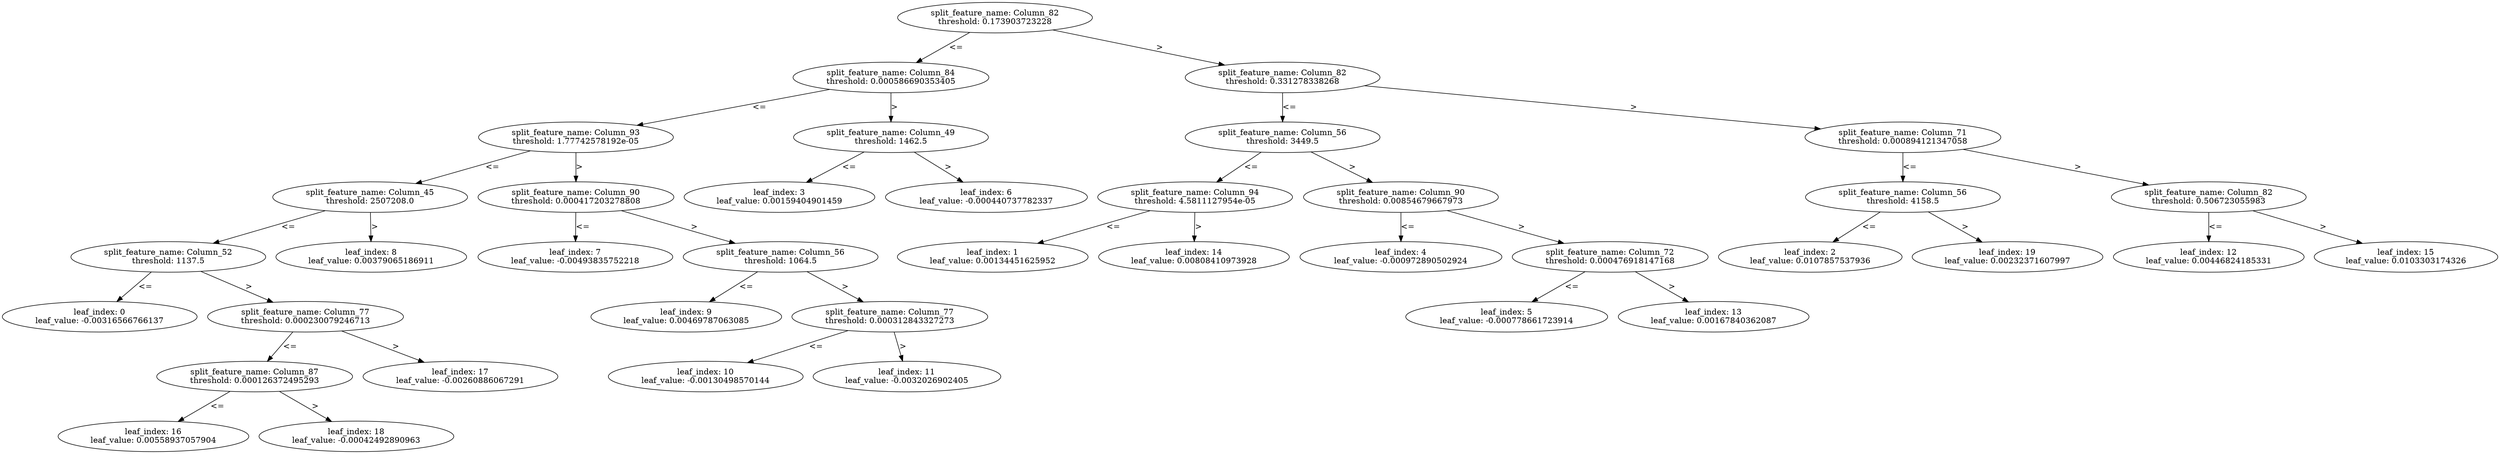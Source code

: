 digraph Tree61 {
	split0 [label="split_feature_name: Column_82\nthreshold: 0.173903723228"]
	split2 [label="split_feature_name: Column_84\nthreshold: 0.000586690353405"]
	split6 [label="split_feature_name: Column_93\nthreshold: 1.77742578192e-05"]
	split7 [label="split_feature_name: Column_45\nthreshold: 2507208.0"]
	split15 [label="split_feature_name: Column_52\nthreshold: 1137.5"]
	leaf0 [label="leaf_index: 0\nleaf_value: -0.00316566766137"]
	split15 -> leaf0 [label="<="]
	split16 [label="split_feature_name: Column_77\nthreshold: 0.000230079246713"]
	split17 [label="split_feature_name: Column_87\nthreshold: 0.000126372495293"]
	leaf16 [label="leaf_index: 16\nleaf_value: 0.00558937057904"]
	split17 -> leaf16 [label="<="]
	leaf18 [label="leaf_index: 18\nleaf_value: -0.00042492890963"]
	split17 -> leaf18 [label=">"]
	split16 -> split17 [label="<="]
	leaf17 [label="leaf_index: 17\nleaf_value: -0.00260886067291"]
	split16 -> leaf17 [label=">"]
	split15 -> split16 [label=">"]
	split7 -> split15 [label="<="]
	leaf8 [label="leaf_index: 8\nleaf_value: 0.00379065186911"]
	split7 -> leaf8 [label=">"]
	split6 -> split7 [label="<="]
	split8 [label="split_feature_name: Column_90\nthreshold: 0.000417203278808"]
	leaf7 [label="leaf_index: 7\nleaf_value: -0.00493835752218"]
	split8 -> leaf7 [label="<="]
	split9 [label="split_feature_name: Column_56\nthreshold: 1064.5"]
	leaf9 [label="leaf_index: 9\nleaf_value: 0.00469787063085"]
	split9 -> leaf9 [label="<="]
	split10 [label="split_feature_name: Column_77\nthreshold: 0.000312843327273"]
	leaf10 [label="leaf_index: 10\nleaf_value: -0.00130498570144"]
	split10 -> leaf10 [label="<="]
	leaf11 [label="leaf_index: 11\nleaf_value: -0.0032026902405"]
	split10 -> leaf11 [label=">"]
	split9 -> split10 [label=">"]
	split8 -> split9 [label=">"]
	split6 -> split8 [label=">"]
	split2 -> split6 [label="<="]
	split5 [label="split_feature_name: Column_49\nthreshold: 1462.5"]
	leaf3 [label="leaf_index: 3\nleaf_value: 0.00159404901459"]
	split5 -> leaf3 [label="<="]
	leaf6 [label="leaf_index: 6\nleaf_value: -0.000440737782337"]
	split5 -> leaf6 [label=">"]
	split2 -> split5 [label=">"]
	split0 -> split2 [label="<="]
	split1 [label="split_feature_name: Column_82\nthreshold: 0.331278338268"]
	split3 [label="split_feature_name: Column_56\nthreshold: 3449.5"]
	split13 [label="split_feature_name: Column_94\nthreshold: 4.5811127954e-05"]
	leaf1 [label="leaf_index: 1\nleaf_value: 0.00134451625952"]
	split13 -> leaf1 [label="<="]
	leaf14 [label="leaf_index: 14\nleaf_value: 0.00808410973928"]
	split13 -> leaf14 [label=">"]
	split3 -> split13 [label="<="]
	split4 [label="split_feature_name: Column_90\nthreshold: 0.00854679667973"]
	leaf4 [label="leaf_index: 4\nleaf_value: -0.000972890502924"]
	split4 -> leaf4 [label="<="]
	split12 [label="split_feature_name: Column_72\nthreshold: 0.000476918147168"]
	leaf5 [label="leaf_index: 5\nleaf_value: -0.000778661723914"]
	split12 -> leaf5 [label="<="]
	leaf13 [label="leaf_index: 13\nleaf_value: 0.00167840362087"]
	split12 -> leaf13 [label=">"]
	split4 -> split12 [label=">"]
	split3 -> split4 [label=">"]
	split1 -> split3 [label="<="]
	split11 [label="split_feature_name: Column_71\nthreshold: 0.000894121347058"]
	split18 [label="split_feature_name: Column_56\nthreshold: 4158.5"]
	leaf2 [label="leaf_index: 2\nleaf_value: 0.0107857537936"]
	split18 -> leaf2 [label="<="]
	leaf19 [label="leaf_index: 19\nleaf_value: 0.00232371607997"]
	split18 -> leaf19 [label=">"]
	split11 -> split18 [label="<="]
	split14 [label="split_feature_name: Column_82\nthreshold: 0.506723055983"]
	leaf12 [label="leaf_index: 12\nleaf_value: 0.00446824185331"]
	split14 -> leaf12 [label="<="]
	leaf15 [label="leaf_index: 15\nleaf_value: 0.0103303174326"]
	split14 -> leaf15 [label=">"]
	split11 -> split14 [label=">"]
	split1 -> split11 [label=">"]
	split0 -> split1 [label=">"]
}
